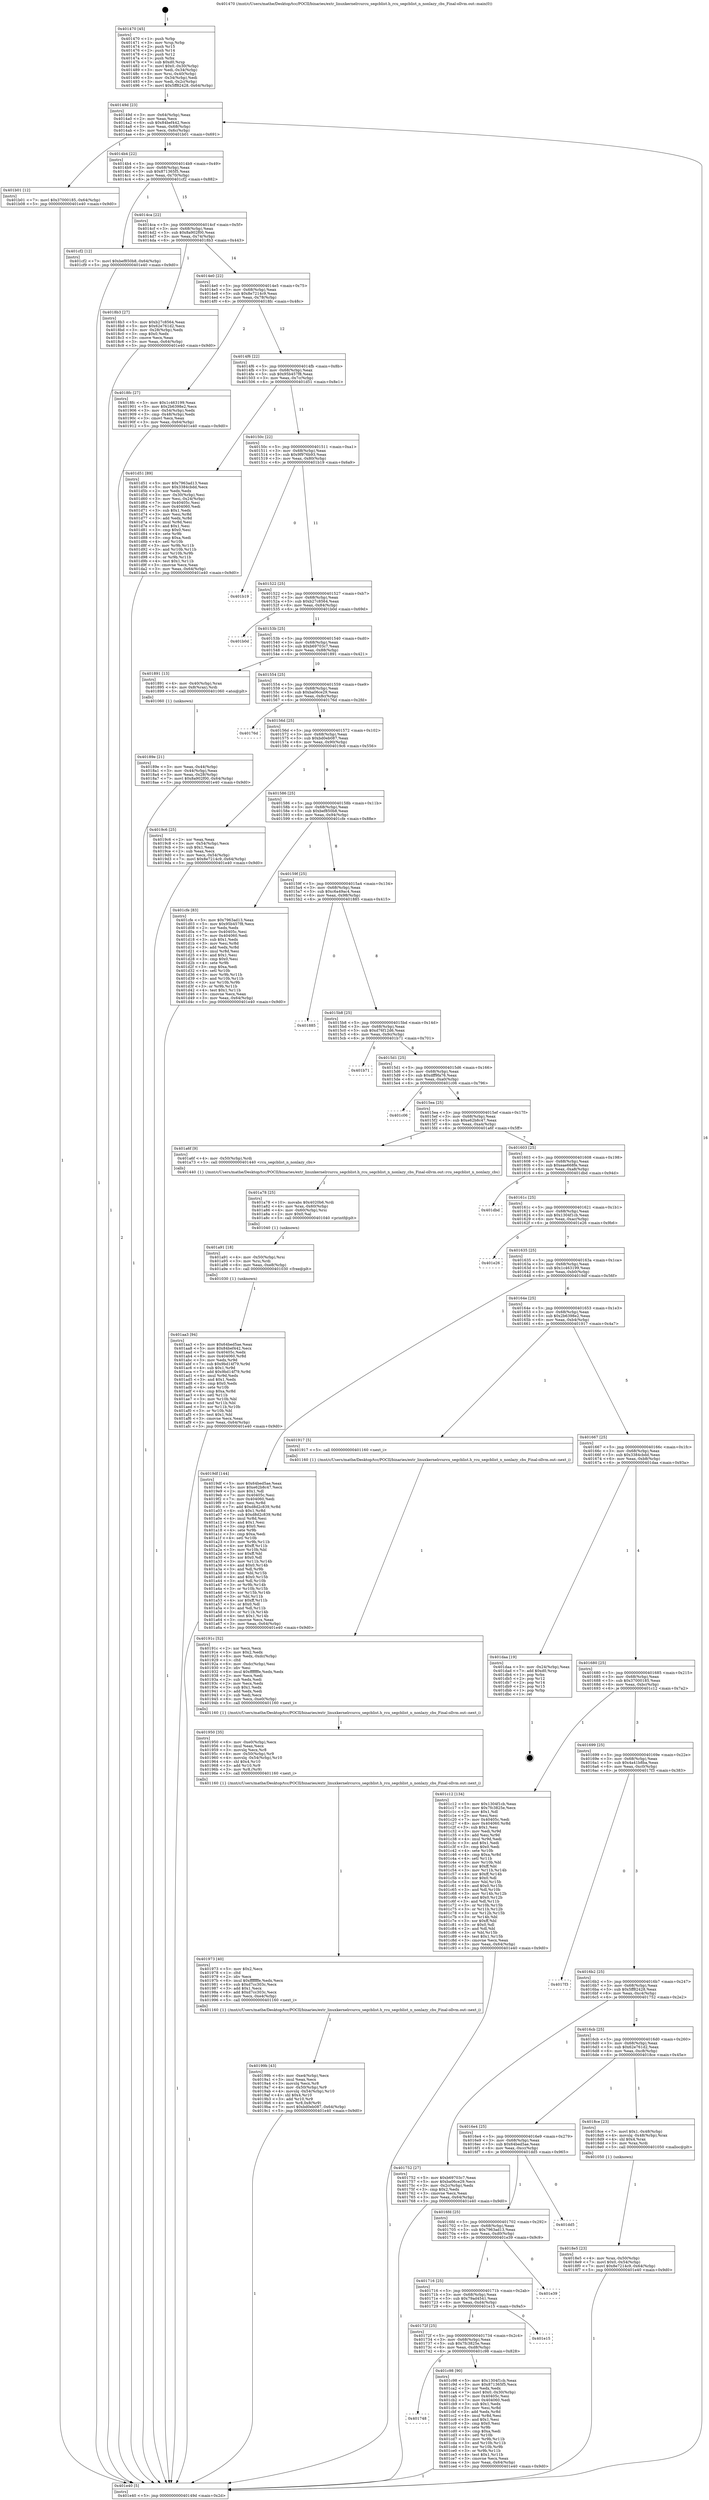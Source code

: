 digraph "0x401470" {
  label = "0x401470 (/mnt/c/Users/mathe/Desktop/tcc/POCII/binaries/extr_linuxkernelrcurcu_segcblist.h_rcu_segcblist_n_nonlazy_cbs_Final-ollvm.out::main(0))"
  labelloc = "t"
  node[shape=record]

  Entry [label="",width=0.3,height=0.3,shape=circle,fillcolor=black,style=filled]
  "0x40149d" [label="{
     0x40149d [23]\l
     | [instrs]\l
     &nbsp;&nbsp;0x40149d \<+3\>: mov -0x64(%rbp),%eax\l
     &nbsp;&nbsp;0x4014a0 \<+2\>: mov %eax,%ecx\l
     &nbsp;&nbsp;0x4014a2 \<+6\>: sub $0x84bef442,%ecx\l
     &nbsp;&nbsp;0x4014a8 \<+3\>: mov %eax,-0x68(%rbp)\l
     &nbsp;&nbsp;0x4014ab \<+3\>: mov %ecx,-0x6c(%rbp)\l
     &nbsp;&nbsp;0x4014ae \<+6\>: je 0000000000401b01 \<main+0x691\>\l
  }"]
  "0x401b01" [label="{
     0x401b01 [12]\l
     | [instrs]\l
     &nbsp;&nbsp;0x401b01 \<+7\>: movl $0x37000185,-0x64(%rbp)\l
     &nbsp;&nbsp;0x401b08 \<+5\>: jmp 0000000000401e40 \<main+0x9d0\>\l
  }"]
  "0x4014b4" [label="{
     0x4014b4 [22]\l
     | [instrs]\l
     &nbsp;&nbsp;0x4014b4 \<+5\>: jmp 00000000004014b9 \<main+0x49\>\l
     &nbsp;&nbsp;0x4014b9 \<+3\>: mov -0x68(%rbp),%eax\l
     &nbsp;&nbsp;0x4014bc \<+5\>: sub $0x871365f5,%eax\l
     &nbsp;&nbsp;0x4014c1 \<+3\>: mov %eax,-0x70(%rbp)\l
     &nbsp;&nbsp;0x4014c4 \<+6\>: je 0000000000401cf2 \<main+0x882\>\l
  }"]
  Exit [label="",width=0.3,height=0.3,shape=circle,fillcolor=black,style=filled,peripheries=2]
  "0x401cf2" [label="{
     0x401cf2 [12]\l
     | [instrs]\l
     &nbsp;&nbsp;0x401cf2 \<+7\>: movl $0xbef850b8,-0x64(%rbp)\l
     &nbsp;&nbsp;0x401cf9 \<+5\>: jmp 0000000000401e40 \<main+0x9d0\>\l
  }"]
  "0x4014ca" [label="{
     0x4014ca [22]\l
     | [instrs]\l
     &nbsp;&nbsp;0x4014ca \<+5\>: jmp 00000000004014cf \<main+0x5f\>\l
     &nbsp;&nbsp;0x4014cf \<+3\>: mov -0x68(%rbp),%eax\l
     &nbsp;&nbsp;0x4014d2 \<+5\>: sub $0x8a902f00,%eax\l
     &nbsp;&nbsp;0x4014d7 \<+3\>: mov %eax,-0x74(%rbp)\l
     &nbsp;&nbsp;0x4014da \<+6\>: je 00000000004018b3 \<main+0x443\>\l
  }"]
  "0x401748" [label="{
     0x401748\l
  }", style=dashed]
  "0x4018b3" [label="{
     0x4018b3 [27]\l
     | [instrs]\l
     &nbsp;&nbsp;0x4018b3 \<+5\>: mov $0xb27c8564,%eax\l
     &nbsp;&nbsp;0x4018b8 \<+5\>: mov $0x62e761d2,%ecx\l
     &nbsp;&nbsp;0x4018bd \<+3\>: mov -0x28(%rbp),%edx\l
     &nbsp;&nbsp;0x4018c0 \<+3\>: cmp $0x0,%edx\l
     &nbsp;&nbsp;0x4018c3 \<+3\>: cmove %ecx,%eax\l
     &nbsp;&nbsp;0x4018c6 \<+3\>: mov %eax,-0x64(%rbp)\l
     &nbsp;&nbsp;0x4018c9 \<+5\>: jmp 0000000000401e40 \<main+0x9d0\>\l
  }"]
  "0x4014e0" [label="{
     0x4014e0 [22]\l
     | [instrs]\l
     &nbsp;&nbsp;0x4014e0 \<+5\>: jmp 00000000004014e5 \<main+0x75\>\l
     &nbsp;&nbsp;0x4014e5 \<+3\>: mov -0x68(%rbp),%eax\l
     &nbsp;&nbsp;0x4014e8 \<+5\>: sub $0x8e7214c9,%eax\l
     &nbsp;&nbsp;0x4014ed \<+3\>: mov %eax,-0x78(%rbp)\l
     &nbsp;&nbsp;0x4014f0 \<+6\>: je 00000000004018fc \<main+0x48c\>\l
  }"]
  "0x401c98" [label="{
     0x401c98 [90]\l
     | [instrs]\l
     &nbsp;&nbsp;0x401c98 \<+5\>: mov $0x1304f1cb,%eax\l
     &nbsp;&nbsp;0x401c9d \<+5\>: mov $0x871365f5,%ecx\l
     &nbsp;&nbsp;0x401ca2 \<+2\>: xor %edx,%edx\l
     &nbsp;&nbsp;0x401ca4 \<+7\>: movl $0x0,-0x30(%rbp)\l
     &nbsp;&nbsp;0x401cab \<+7\>: mov 0x40405c,%esi\l
     &nbsp;&nbsp;0x401cb2 \<+7\>: mov 0x404060,%edi\l
     &nbsp;&nbsp;0x401cb9 \<+3\>: sub $0x1,%edx\l
     &nbsp;&nbsp;0x401cbc \<+3\>: mov %esi,%r8d\l
     &nbsp;&nbsp;0x401cbf \<+3\>: add %edx,%r8d\l
     &nbsp;&nbsp;0x401cc2 \<+4\>: imul %r8d,%esi\l
     &nbsp;&nbsp;0x401cc6 \<+3\>: and $0x1,%esi\l
     &nbsp;&nbsp;0x401cc9 \<+3\>: cmp $0x0,%esi\l
     &nbsp;&nbsp;0x401ccc \<+4\>: sete %r9b\l
     &nbsp;&nbsp;0x401cd0 \<+3\>: cmp $0xa,%edi\l
     &nbsp;&nbsp;0x401cd3 \<+4\>: setl %r10b\l
     &nbsp;&nbsp;0x401cd7 \<+3\>: mov %r9b,%r11b\l
     &nbsp;&nbsp;0x401cda \<+3\>: and %r10b,%r11b\l
     &nbsp;&nbsp;0x401cdd \<+3\>: xor %r10b,%r9b\l
     &nbsp;&nbsp;0x401ce0 \<+3\>: or %r9b,%r11b\l
     &nbsp;&nbsp;0x401ce3 \<+4\>: test $0x1,%r11b\l
     &nbsp;&nbsp;0x401ce7 \<+3\>: cmovne %ecx,%eax\l
     &nbsp;&nbsp;0x401cea \<+3\>: mov %eax,-0x64(%rbp)\l
     &nbsp;&nbsp;0x401ced \<+5\>: jmp 0000000000401e40 \<main+0x9d0\>\l
  }"]
  "0x4018fc" [label="{
     0x4018fc [27]\l
     | [instrs]\l
     &nbsp;&nbsp;0x4018fc \<+5\>: mov $0x1c463199,%eax\l
     &nbsp;&nbsp;0x401901 \<+5\>: mov $0x2b6398e2,%ecx\l
     &nbsp;&nbsp;0x401906 \<+3\>: mov -0x54(%rbp),%edx\l
     &nbsp;&nbsp;0x401909 \<+3\>: cmp -0x48(%rbp),%edx\l
     &nbsp;&nbsp;0x40190c \<+3\>: cmovl %ecx,%eax\l
     &nbsp;&nbsp;0x40190f \<+3\>: mov %eax,-0x64(%rbp)\l
     &nbsp;&nbsp;0x401912 \<+5\>: jmp 0000000000401e40 \<main+0x9d0\>\l
  }"]
  "0x4014f6" [label="{
     0x4014f6 [22]\l
     | [instrs]\l
     &nbsp;&nbsp;0x4014f6 \<+5\>: jmp 00000000004014fb \<main+0x8b\>\l
     &nbsp;&nbsp;0x4014fb \<+3\>: mov -0x68(%rbp),%eax\l
     &nbsp;&nbsp;0x4014fe \<+5\>: sub $0x95b457f8,%eax\l
     &nbsp;&nbsp;0x401503 \<+3\>: mov %eax,-0x7c(%rbp)\l
     &nbsp;&nbsp;0x401506 \<+6\>: je 0000000000401d51 \<main+0x8e1\>\l
  }"]
  "0x40172f" [label="{
     0x40172f [25]\l
     | [instrs]\l
     &nbsp;&nbsp;0x40172f \<+5\>: jmp 0000000000401734 \<main+0x2c4\>\l
     &nbsp;&nbsp;0x401734 \<+3\>: mov -0x68(%rbp),%eax\l
     &nbsp;&nbsp;0x401737 \<+5\>: sub $0x7fc3825e,%eax\l
     &nbsp;&nbsp;0x40173c \<+6\>: mov %eax,-0xd8(%rbp)\l
     &nbsp;&nbsp;0x401742 \<+6\>: je 0000000000401c98 \<main+0x828\>\l
  }"]
  "0x401d51" [label="{
     0x401d51 [89]\l
     | [instrs]\l
     &nbsp;&nbsp;0x401d51 \<+5\>: mov $0x7963ad13,%eax\l
     &nbsp;&nbsp;0x401d56 \<+5\>: mov $0x3384cbdd,%ecx\l
     &nbsp;&nbsp;0x401d5b \<+2\>: xor %edx,%edx\l
     &nbsp;&nbsp;0x401d5d \<+3\>: mov -0x30(%rbp),%esi\l
     &nbsp;&nbsp;0x401d60 \<+3\>: mov %esi,-0x24(%rbp)\l
     &nbsp;&nbsp;0x401d63 \<+7\>: mov 0x40405c,%esi\l
     &nbsp;&nbsp;0x401d6a \<+7\>: mov 0x404060,%edi\l
     &nbsp;&nbsp;0x401d71 \<+3\>: sub $0x1,%edx\l
     &nbsp;&nbsp;0x401d74 \<+3\>: mov %esi,%r8d\l
     &nbsp;&nbsp;0x401d77 \<+3\>: add %edx,%r8d\l
     &nbsp;&nbsp;0x401d7a \<+4\>: imul %r8d,%esi\l
     &nbsp;&nbsp;0x401d7e \<+3\>: and $0x1,%esi\l
     &nbsp;&nbsp;0x401d81 \<+3\>: cmp $0x0,%esi\l
     &nbsp;&nbsp;0x401d84 \<+4\>: sete %r9b\l
     &nbsp;&nbsp;0x401d88 \<+3\>: cmp $0xa,%edi\l
     &nbsp;&nbsp;0x401d8b \<+4\>: setl %r10b\l
     &nbsp;&nbsp;0x401d8f \<+3\>: mov %r9b,%r11b\l
     &nbsp;&nbsp;0x401d92 \<+3\>: and %r10b,%r11b\l
     &nbsp;&nbsp;0x401d95 \<+3\>: xor %r10b,%r9b\l
     &nbsp;&nbsp;0x401d98 \<+3\>: or %r9b,%r11b\l
     &nbsp;&nbsp;0x401d9b \<+4\>: test $0x1,%r11b\l
     &nbsp;&nbsp;0x401d9f \<+3\>: cmovne %ecx,%eax\l
     &nbsp;&nbsp;0x401da2 \<+3\>: mov %eax,-0x64(%rbp)\l
     &nbsp;&nbsp;0x401da5 \<+5\>: jmp 0000000000401e40 \<main+0x9d0\>\l
  }"]
  "0x40150c" [label="{
     0x40150c [22]\l
     | [instrs]\l
     &nbsp;&nbsp;0x40150c \<+5\>: jmp 0000000000401511 \<main+0xa1\>\l
     &nbsp;&nbsp;0x401511 \<+3\>: mov -0x68(%rbp),%eax\l
     &nbsp;&nbsp;0x401514 \<+5\>: sub $0x9f976b93,%eax\l
     &nbsp;&nbsp;0x401519 \<+3\>: mov %eax,-0x80(%rbp)\l
     &nbsp;&nbsp;0x40151c \<+6\>: je 0000000000401b19 \<main+0x6a9\>\l
  }"]
  "0x401e15" [label="{
     0x401e15\l
  }", style=dashed]
  "0x401b19" [label="{
     0x401b19\l
  }", style=dashed]
  "0x401522" [label="{
     0x401522 [25]\l
     | [instrs]\l
     &nbsp;&nbsp;0x401522 \<+5\>: jmp 0000000000401527 \<main+0xb7\>\l
     &nbsp;&nbsp;0x401527 \<+3\>: mov -0x68(%rbp),%eax\l
     &nbsp;&nbsp;0x40152a \<+5\>: sub $0xb27c8564,%eax\l
     &nbsp;&nbsp;0x40152f \<+6\>: mov %eax,-0x84(%rbp)\l
     &nbsp;&nbsp;0x401535 \<+6\>: je 0000000000401b0d \<main+0x69d\>\l
  }"]
  "0x401716" [label="{
     0x401716 [25]\l
     | [instrs]\l
     &nbsp;&nbsp;0x401716 \<+5\>: jmp 000000000040171b \<main+0x2ab\>\l
     &nbsp;&nbsp;0x40171b \<+3\>: mov -0x68(%rbp),%eax\l
     &nbsp;&nbsp;0x40171e \<+5\>: sub $0x79ad4541,%eax\l
     &nbsp;&nbsp;0x401723 \<+6\>: mov %eax,-0xd4(%rbp)\l
     &nbsp;&nbsp;0x401729 \<+6\>: je 0000000000401e15 \<main+0x9a5\>\l
  }"]
  "0x401b0d" [label="{
     0x401b0d\l
  }", style=dashed]
  "0x40153b" [label="{
     0x40153b [25]\l
     | [instrs]\l
     &nbsp;&nbsp;0x40153b \<+5\>: jmp 0000000000401540 \<main+0xd0\>\l
     &nbsp;&nbsp;0x401540 \<+3\>: mov -0x68(%rbp),%eax\l
     &nbsp;&nbsp;0x401543 \<+5\>: sub $0xb69703c7,%eax\l
     &nbsp;&nbsp;0x401548 \<+6\>: mov %eax,-0x88(%rbp)\l
     &nbsp;&nbsp;0x40154e \<+6\>: je 0000000000401891 \<main+0x421\>\l
  }"]
  "0x401e39" [label="{
     0x401e39\l
  }", style=dashed]
  "0x401891" [label="{
     0x401891 [13]\l
     | [instrs]\l
     &nbsp;&nbsp;0x401891 \<+4\>: mov -0x40(%rbp),%rax\l
     &nbsp;&nbsp;0x401895 \<+4\>: mov 0x8(%rax),%rdi\l
     &nbsp;&nbsp;0x401899 \<+5\>: call 0000000000401060 \<atoi@plt\>\l
     | [calls]\l
     &nbsp;&nbsp;0x401060 \{1\} (unknown)\l
  }"]
  "0x401554" [label="{
     0x401554 [25]\l
     | [instrs]\l
     &nbsp;&nbsp;0x401554 \<+5\>: jmp 0000000000401559 \<main+0xe9\>\l
     &nbsp;&nbsp;0x401559 \<+3\>: mov -0x68(%rbp),%eax\l
     &nbsp;&nbsp;0x40155c \<+5\>: sub $0xba06ce29,%eax\l
     &nbsp;&nbsp;0x401561 \<+6\>: mov %eax,-0x8c(%rbp)\l
     &nbsp;&nbsp;0x401567 \<+6\>: je 000000000040176d \<main+0x2fd\>\l
  }"]
  "0x4016fd" [label="{
     0x4016fd [25]\l
     | [instrs]\l
     &nbsp;&nbsp;0x4016fd \<+5\>: jmp 0000000000401702 \<main+0x292\>\l
     &nbsp;&nbsp;0x401702 \<+3\>: mov -0x68(%rbp),%eax\l
     &nbsp;&nbsp;0x401705 \<+5\>: sub $0x7963ad13,%eax\l
     &nbsp;&nbsp;0x40170a \<+6\>: mov %eax,-0xd0(%rbp)\l
     &nbsp;&nbsp;0x401710 \<+6\>: je 0000000000401e39 \<main+0x9c9\>\l
  }"]
  "0x40176d" [label="{
     0x40176d\l
  }", style=dashed]
  "0x40156d" [label="{
     0x40156d [25]\l
     | [instrs]\l
     &nbsp;&nbsp;0x40156d \<+5\>: jmp 0000000000401572 \<main+0x102\>\l
     &nbsp;&nbsp;0x401572 \<+3\>: mov -0x68(%rbp),%eax\l
     &nbsp;&nbsp;0x401575 \<+5\>: sub $0xbd0eb087,%eax\l
     &nbsp;&nbsp;0x40157a \<+6\>: mov %eax,-0x90(%rbp)\l
     &nbsp;&nbsp;0x401580 \<+6\>: je 00000000004019c6 \<main+0x556\>\l
  }"]
  "0x401dd5" [label="{
     0x401dd5\l
  }", style=dashed]
  "0x4019c6" [label="{
     0x4019c6 [25]\l
     | [instrs]\l
     &nbsp;&nbsp;0x4019c6 \<+2\>: xor %eax,%eax\l
     &nbsp;&nbsp;0x4019c8 \<+3\>: mov -0x54(%rbp),%ecx\l
     &nbsp;&nbsp;0x4019cb \<+3\>: sub $0x1,%eax\l
     &nbsp;&nbsp;0x4019ce \<+2\>: sub %eax,%ecx\l
     &nbsp;&nbsp;0x4019d0 \<+3\>: mov %ecx,-0x54(%rbp)\l
     &nbsp;&nbsp;0x4019d3 \<+7\>: movl $0x8e7214c9,-0x64(%rbp)\l
     &nbsp;&nbsp;0x4019da \<+5\>: jmp 0000000000401e40 \<main+0x9d0\>\l
  }"]
  "0x401586" [label="{
     0x401586 [25]\l
     | [instrs]\l
     &nbsp;&nbsp;0x401586 \<+5\>: jmp 000000000040158b \<main+0x11b\>\l
     &nbsp;&nbsp;0x40158b \<+3\>: mov -0x68(%rbp),%eax\l
     &nbsp;&nbsp;0x40158e \<+5\>: sub $0xbef850b8,%eax\l
     &nbsp;&nbsp;0x401593 \<+6\>: mov %eax,-0x94(%rbp)\l
     &nbsp;&nbsp;0x401599 \<+6\>: je 0000000000401cfe \<main+0x88e\>\l
  }"]
  "0x401aa3" [label="{
     0x401aa3 [94]\l
     | [instrs]\l
     &nbsp;&nbsp;0x401aa3 \<+5\>: mov $0x64bed5ae,%eax\l
     &nbsp;&nbsp;0x401aa8 \<+5\>: mov $0x84bef442,%ecx\l
     &nbsp;&nbsp;0x401aad \<+7\>: mov 0x40405c,%edx\l
     &nbsp;&nbsp;0x401ab4 \<+8\>: mov 0x404060,%r8d\l
     &nbsp;&nbsp;0x401abc \<+3\>: mov %edx,%r9d\l
     &nbsp;&nbsp;0x401abf \<+7\>: sub $0x9bd14f79,%r9d\l
     &nbsp;&nbsp;0x401ac6 \<+4\>: sub $0x1,%r9d\l
     &nbsp;&nbsp;0x401aca \<+7\>: add $0x9bd14f79,%r9d\l
     &nbsp;&nbsp;0x401ad1 \<+4\>: imul %r9d,%edx\l
     &nbsp;&nbsp;0x401ad5 \<+3\>: and $0x1,%edx\l
     &nbsp;&nbsp;0x401ad8 \<+3\>: cmp $0x0,%edx\l
     &nbsp;&nbsp;0x401adb \<+4\>: sete %r10b\l
     &nbsp;&nbsp;0x401adf \<+4\>: cmp $0xa,%r8d\l
     &nbsp;&nbsp;0x401ae3 \<+4\>: setl %r11b\l
     &nbsp;&nbsp;0x401ae7 \<+3\>: mov %r10b,%bl\l
     &nbsp;&nbsp;0x401aea \<+3\>: and %r11b,%bl\l
     &nbsp;&nbsp;0x401aed \<+3\>: xor %r11b,%r10b\l
     &nbsp;&nbsp;0x401af0 \<+3\>: or %r10b,%bl\l
     &nbsp;&nbsp;0x401af3 \<+3\>: test $0x1,%bl\l
     &nbsp;&nbsp;0x401af6 \<+3\>: cmovne %ecx,%eax\l
     &nbsp;&nbsp;0x401af9 \<+3\>: mov %eax,-0x64(%rbp)\l
     &nbsp;&nbsp;0x401afc \<+5\>: jmp 0000000000401e40 \<main+0x9d0\>\l
  }"]
  "0x401cfe" [label="{
     0x401cfe [83]\l
     | [instrs]\l
     &nbsp;&nbsp;0x401cfe \<+5\>: mov $0x7963ad13,%eax\l
     &nbsp;&nbsp;0x401d03 \<+5\>: mov $0x95b457f8,%ecx\l
     &nbsp;&nbsp;0x401d08 \<+2\>: xor %edx,%edx\l
     &nbsp;&nbsp;0x401d0a \<+7\>: mov 0x40405c,%esi\l
     &nbsp;&nbsp;0x401d11 \<+7\>: mov 0x404060,%edi\l
     &nbsp;&nbsp;0x401d18 \<+3\>: sub $0x1,%edx\l
     &nbsp;&nbsp;0x401d1b \<+3\>: mov %esi,%r8d\l
     &nbsp;&nbsp;0x401d1e \<+3\>: add %edx,%r8d\l
     &nbsp;&nbsp;0x401d21 \<+4\>: imul %r8d,%esi\l
     &nbsp;&nbsp;0x401d25 \<+3\>: and $0x1,%esi\l
     &nbsp;&nbsp;0x401d28 \<+3\>: cmp $0x0,%esi\l
     &nbsp;&nbsp;0x401d2b \<+4\>: sete %r9b\l
     &nbsp;&nbsp;0x401d2f \<+3\>: cmp $0xa,%edi\l
     &nbsp;&nbsp;0x401d32 \<+4\>: setl %r10b\l
     &nbsp;&nbsp;0x401d36 \<+3\>: mov %r9b,%r11b\l
     &nbsp;&nbsp;0x401d39 \<+3\>: and %r10b,%r11b\l
     &nbsp;&nbsp;0x401d3c \<+3\>: xor %r10b,%r9b\l
     &nbsp;&nbsp;0x401d3f \<+3\>: or %r9b,%r11b\l
     &nbsp;&nbsp;0x401d42 \<+4\>: test $0x1,%r11b\l
     &nbsp;&nbsp;0x401d46 \<+3\>: cmovne %ecx,%eax\l
     &nbsp;&nbsp;0x401d49 \<+3\>: mov %eax,-0x64(%rbp)\l
     &nbsp;&nbsp;0x401d4c \<+5\>: jmp 0000000000401e40 \<main+0x9d0\>\l
  }"]
  "0x40159f" [label="{
     0x40159f [25]\l
     | [instrs]\l
     &nbsp;&nbsp;0x40159f \<+5\>: jmp 00000000004015a4 \<main+0x134\>\l
     &nbsp;&nbsp;0x4015a4 \<+3\>: mov -0x68(%rbp),%eax\l
     &nbsp;&nbsp;0x4015a7 \<+5\>: sub $0xc6a49ac4,%eax\l
     &nbsp;&nbsp;0x4015ac \<+6\>: mov %eax,-0x98(%rbp)\l
     &nbsp;&nbsp;0x4015b2 \<+6\>: je 0000000000401885 \<main+0x415\>\l
  }"]
  "0x401a91" [label="{
     0x401a91 [18]\l
     | [instrs]\l
     &nbsp;&nbsp;0x401a91 \<+4\>: mov -0x50(%rbp),%rsi\l
     &nbsp;&nbsp;0x401a95 \<+3\>: mov %rsi,%rdi\l
     &nbsp;&nbsp;0x401a98 \<+6\>: mov %eax,-0xe8(%rbp)\l
     &nbsp;&nbsp;0x401a9e \<+5\>: call 0000000000401030 \<free@plt\>\l
     | [calls]\l
     &nbsp;&nbsp;0x401030 \{1\} (unknown)\l
  }"]
  "0x401885" [label="{
     0x401885\l
  }", style=dashed]
  "0x4015b8" [label="{
     0x4015b8 [25]\l
     | [instrs]\l
     &nbsp;&nbsp;0x4015b8 \<+5\>: jmp 00000000004015bd \<main+0x14d\>\l
     &nbsp;&nbsp;0x4015bd \<+3\>: mov -0x68(%rbp),%eax\l
     &nbsp;&nbsp;0x4015c0 \<+5\>: sub $0xd76f12d6,%eax\l
     &nbsp;&nbsp;0x4015c5 \<+6\>: mov %eax,-0x9c(%rbp)\l
     &nbsp;&nbsp;0x4015cb \<+6\>: je 0000000000401b71 \<main+0x701\>\l
  }"]
  "0x401a78" [label="{
     0x401a78 [25]\l
     | [instrs]\l
     &nbsp;&nbsp;0x401a78 \<+10\>: movabs $0x4020b6,%rdi\l
     &nbsp;&nbsp;0x401a82 \<+4\>: mov %rax,-0x60(%rbp)\l
     &nbsp;&nbsp;0x401a86 \<+4\>: mov -0x60(%rbp),%rsi\l
     &nbsp;&nbsp;0x401a8a \<+2\>: mov $0x0,%al\l
     &nbsp;&nbsp;0x401a8c \<+5\>: call 0000000000401040 \<printf@plt\>\l
     | [calls]\l
     &nbsp;&nbsp;0x401040 \{1\} (unknown)\l
  }"]
  "0x401b71" [label="{
     0x401b71\l
  }", style=dashed]
  "0x4015d1" [label="{
     0x4015d1 [25]\l
     | [instrs]\l
     &nbsp;&nbsp;0x4015d1 \<+5\>: jmp 00000000004015d6 \<main+0x166\>\l
     &nbsp;&nbsp;0x4015d6 \<+3\>: mov -0x68(%rbp),%eax\l
     &nbsp;&nbsp;0x4015d9 \<+5\>: sub $0xdff9fa76,%eax\l
     &nbsp;&nbsp;0x4015de \<+6\>: mov %eax,-0xa0(%rbp)\l
     &nbsp;&nbsp;0x4015e4 \<+6\>: je 0000000000401c06 \<main+0x796\>\l
  }"]
  "0x40199b" [label="{
     0x40199b [43]\l
     | [instrs]\l
     &nbsp;&nbsp;0x40199b \<+6\>: mov -0xe4(%rbp),%ecx\l
     &nbsp;&nbsp;0x4019a1 \<+3\>: imul %eax,%ecx\l
     &nbsp;&nbsp;0x4019a4 \<+3\>: movslq %ecx,%r8\l
     &nbsp;&nbsp;0x4019a7 \<+4\>: mov -0x50(%rbp),%r9\l
     &nbsp;&nbsp;0x4019ab \<+4\>: movslq -0x54(%rbp),%r10\l
     &nbsp;&nbsp;0x4019af \<+4\>: shl $0x4,%r10\l
     &nbsp;&nbsp;0x4019b3 \<+3\>: add %r10,%r9\l
     &nbsp;&nbsp;0x4019b6 \<+4\>: mov %r8,0x8(%r9)\l
     &nbsp;&nbsp;0x4019ba \<+7\>: movl $0xbd0eb087,-0x64(%rbp)\l
     &nbsp;&nbsp;0x4019c1 \<+5\>: jmp 0000000000401e40 \<main+0x9d0\>\l
  }"]
  "0x401c06" [label="{
     0x401c06\l
  }", style=dashed]
  "0x4015ea" [label="{
     0x4015ea [25]\l
     | [instrs]\l
     &nbsp;&nbsp;0x4015ea \<+5\>: jmp 00000000004015ef \<main+0x17f\>\l
     &nbsp;&nbsp;0x4015ef \<+3\>: mov -0x68(%rbp),%eax\l
     &nbsp;&nbsp;0x4015f2 \<+5\>: sub $0xe62b8c47,%eax\l
     &nbsp;&nbsp;0x4015f7 \<+6\>: mov %eax,-0xa4(%rbp)\l
     &nbsp;&nbsp;0x4015fd \<+6\>: je 0000000000401a6f \<main+0x5ff\>\l
  }"]
  "0x401973" [label="{
     0x401973 [40]\l
     | [instrs]\l
     &nbsp;&nbsp;0x401973 \<+5\>: mov $0x2,%ecx\l
     &nbsp;&nbsp;0x401978 \<+1\>: cltd\l
     &nbsp;&nbsp;0x401979 \<+2\>: idiv %ecx\l
     &nbsp;&nbsp;0x40197b \<+6\>: imul $0xfffffffe,%edx,%ecx\l
     &nbsp;&nbsp;0x401981 \<+6\>: sub $0xd7cc303c,%ecx\l
     &nbsp;&nbsp;0x401987 \<+3\>: add $0x1,%ecx\l
     &nbsp;&nbsp;0x40198a \<+6\>: add $0xd7cc303c,%ecx\l
     &nbsp;&nbsp;0x401990 \<+6\>: mov %ecx,-0xe4(%rbp)\l
     &nbsp;&nbsp;0x401996 \<+5\>: call 0000000000401160 \<next_i\>\l
     | [calls]\l
     &nbsp;&nbsp;0x401160 \{1\} (/mnt/c/Users/mathe/Desktop/tcc/POCII/binaries/extr_linuxkernelrcurcu_segcblist.h_rcu_segcblist_n_nonlazy_cbs_Final-ollvm.out::next_i)\l
  }"]
  "0x401a6f" [label="{
     0x401a6f [9]\l
     | [instrs]\l
     &nbsp;&nbsp;0x401a6f \<+4\>: mov -0x50(%rbp),%rdi\l
     &nbsp;&nbsp;0x401a73 \<+5\>: call 0000000000401440 \<rcu_segcblist_n_nonlazy_cbs\>\l
     | [calls]\l
     &nbsp;&nbsp;0x401440 \{1\} (/mnt/c/Users/mathe/Desktop/tcc/POCII/binaries/extr_linuxkernelrcurcu_segcblist.h_rcu_segcblist_n_nonlazy_cbs_Final-ollvm.out::rcu_segcblist_n_nonlazy_cbs)\l
  }"]
  "0x401603" [label="{
     0x401603 [25]\l
     | [instrs]\l
     &nbsp;&nbsp;0x401603 \<+5\>: jmp 0000000000401608 \<main+0x198\>\l
     &nbsp;&nbsp;0x401608 \<+3\>: mov -0x68(%rbp),%eax\l
     &nbsp;&nbsp;0x40160b \<+5\>: sub $0xeae668fe,%eax\l
     &nbsp;&nbsp;0x401610 \<+6\>: mov %eax,-0xa8(%rbp)\l
     &nbsp;&nbsp;0x401616 \<+6\>: je 0000000000401dbd \<main+0x94d\>\l
  }"]
  "0x401950" [label="{
     0x401950 [35]\l
     | [instrs]\l
     &nbsp;&nbsp;0x401950 \<+6\>: mov -0xe0(%rbp),%ecx\l
     &nbsp;&nbsp;0x401956 \<+3\>: imul %eax,%ecx\l
     &nbsp;&nbsp;0x401959 \<+3\>: movslq %ecx,%r8\l
     &nbsp;&nbsp;0x40195c \<+4\>: mov -0x50(%rbp),%r9\l
     &nbsp;&nbsp;0x401960 \<+4\>: movslq -0x54(%rbp),%r10\l
     &nbsp;&nbsp;0x401964 \<+4\>: shl $0x4,%r10\l
     &nbsp;&nbsp;0x401968 \<+3\>: add %r10,%r9\l
     &nbsp;&nbsp;0x40196b \<+3\>: mov %r8,(%r9)\l
     &nbsp;&nbsp;0x40196e \<+5\>: call 0000000000401160 \<next_i\>\l
     | [calls]\l
     &nbsp;&nbsp;0x401160 \{1\} (/mnt/c/Users/mathe/Desktop/tcc/POCII/binaries/extr_linuxkernelrcurcu_segcblist.h_rcu_segcblist_n_nonlazy_cbs_Final-ollvm.out::next_i)\l
  }"]
  "0x401dbd" [label="{
     0x401dbd\l
  }", style=dashed]
  "0x40161c" [label="{
     0x40161c [25]\l
     | [instrs]\l
     &nbsp;&nbsp;0x40161c \<+5\>: jmp 0000000000401621 \<main+0x1b1\>\l
     &nbsp;&nbsp;0x401621 \<+3\>: mov -0x68(%rbp),%eax\l
     &nbsp;&nbsp;0x401624 \<+5\>: sub $0x1304f1cb,%eax\l
     &nbsp;&nbsp;0x401629 \<+6\>: mov %eax,-0xac(%rbp)\l
     &nbsp;&nbsp;0x40162f \<+6\>: je 0000000000401e26 \<main+0x9b6\>\l
  }"]
  "0x40191c" [label="{
     0x40191c [52]\l
     | [instrs]\l
     &nbsp;&nbsp;0x40191c \<+2\>: xor %ecx,%ecx\l
     &nbsp;&nbsp;0x40191e \<+5\>: mov $0x2,%edx\l
     &nbsp;&nbsp;0x401923 \<+6\>: mov %edx,-0xdc(%rbp)\l
     &nbsp;&nbsp;0x401929 \<+1\>: cltd\l
     &nbsp;&nbsp;0x40192a \<+6\>: mov -0xdc(%rbp),%esi\l
     &nbsp;&nbsp;0x401930 \<+2\>: idiv %esi\l
     &nbsp;&nbsp;0x401932 \<+6\>: imul $0xfffffffe,%edx,%edx\l
     &nbsp;&nbsp;0x401938 \<+2\>: mov %ecx,%edi\l
     &nbsp;&nbsp;0x40193a \<+2\>: sub %edx,%edi\l
     &nbsp;&nbsp;0x40193c \<+2\>: mov %ecx,%edx\l
     &nbsp;&nbsp;0x40193e \<+3\>: sub $0x1,%edx\l
     &nbsp;&nbsp;0x401941 \<+2\>: add %edx,%edi\l
     &nbsp;&nbsp;0x401943 \<+2\>: sub %edi,%ecx\l
     &nbsp;&nbsp;0x401945 \<+6\>: mov %ecx,-0xe0(%rbp)\l
     &nbsp;&nbsp;0x40194b \<+5\>: call 0000000000401160 \<next_i\>\l
     | [calls]\l
     &nbsp;&nbsp;0x401160 \{1\} (/mnt/c/Users/mathe/Desktop/tcc/POCII/binaries/extr_linuxkernelrcurcu_segcblist.h_rcu_segcblist_n_nonlazy_cbs_Final-ollvm.out::next_i)\l
  }"]
  "0x401e26" [label="{
     0x401e26\l
  }", style=dashed]
  "0x401635" [label="{
     0x401635 [25]\l
     | [instrs]\l
     &nbsp;&nbsp;0x401635 \<+5\>: jmp 000000000040163a \<main+0x1ca\>\l
     &nbsp;&nbsp;0x40163a \<+3\>: mov -0x68(%rbp),%eax\l
     &nbsp;&nbsp;0x40163d \<+5\>: sub $0x1c463199,%eax\l
     &nbsp;&nbsp;0x401642 \<+6\>: mov %eax,-0xb0(%rbp)\l
     &nbsp;&nbsp;0x401648 \<+6\>: je 00000000004019df \<main+0x56f\>\l
  }"]
  "0x4018e5" [label="{
     0x4018e5 [23]\l
     | [instrs]\l
     &nbsp;&nbsp;0x4018e5 \<+4\>: mov %rax,-0x50(%rbp)\l
     &nbsp;&nbsp;0x4018e9 \<+7\>: movl $0x0,-0x54(%rbp)\l
     &nbsp;&nbsp;0x4018f0 \<+7\>: movl $0x8e7214c9,-0x64(%rbp)\l
     &nbsp;&nbsp;0x4018f7 \<+5\>: jmp 0000000000401e40 \<main+0x9d0\>\l
  }"]
  "0x4019df" [label="{
     0x4019df [144]\l
     | [instrs]\l
     &nbsp;&nbsp;0x4019df \<+5\>: mov $0x64bed5ae,%eax\l
     &nbsp;&nbsp;0x4019e4 \<+5\>: mov $0xe62b8c47,%ecx\l
     &nbsp;&nbsp;0x4019e9 \<+2\>: mov $0x1,%dl\l
     &nbsp;&nbsp;0x4019eb \<+7\>: mov 0x40405c,%esi\l
     &nbsp;&nbsp;0x4019f2 \<+7\>: mov 0x404060,%edi\l
     &nbsp;&nbsp;0x4019f9 \<+3\>: mov %esi,%r8d\l
     &nbsp;&nbsp;0x4019fc \<+7\>: add $0xd8d2c839,%r8d\l
     &nbsp;&nbsp;0x401a03 \<+4\>: sub $0x1,%r8d\l
     &nbsp;&nbsp;0x401a07 \<+7\>: sub $0xd8d2c839,%r8d\l
     &nbsp;&nbsp;0x401a0e \<+4\>: imul %r8d,%esi\l
     &nbsp;&nbsp;0x401a12 \<+3\>: and $0x1,%esi\l
     &nbsp;&nbsp;0x401a15 \<+3\>: cmp $0x0,%esi\l
     &nbsp;&nbsp;0x401a18 \<+4\>: sete %r9b\l
     &nbsp;&nbsp;0x401a1c \<+3\>: cmp $0xa,%edi\l
     &nbsp;&nbsp;0x401a1f \<+4\>: setl %r10b\l
     &nbsp;&nbsp;0x401a23 \<+3\>: mov %r9b,%r11b\l
     &nbsp;&nbsp;0x401a26 \<+4\>: xor $0xff,%r11b\l
     &nbsp;&nbsp;0x401a2a \<+3\>: mov %r10b,%bl\l
     &nbsp;&nbsp;0x401a2d \<+3\>: xor $0xff,%bl\l
     &nbsp;&nbsp;0x401a30 \<+3\>: xor $0x0,%dl\l
     &nbsp;&nbsp;0x401a33 \<+3\>: mov %r11b,%r14b\l
     &nbsp;&nbsp;0x401a36 \<+4\>: and $0x0,%r14b\l
     &nbsp;&nbsp;0x401a3a \<+3\>: and %dl,%r9b\l
     &nbsp;&nbsp;0x401a3d \<+3\>: mov %bl,%r15b\l
     &nbsp;&nbsp;0x401a40 \<+4\>: and $0x0,%r15b\l
     &nbsp;&nbsp;0x401a44 \<+3\>: and %dl,%r10b\l
     &nbsp;&nbsp;0x401a47 \<+3\>: or %r9b,%r14b\l
     &nbsp;&nbsp;0x401a4a \<+3\>: or %r10b,%r15b\l
     &nbsp;&nbsp;0x401a4d \<+3\>: xor %r15b,%r14b\l
     &nbsp;&nbsp;0x401a50 \<+3\>: or %bl,%r11b\l
     &nbsp;&nbsp;0x401a53 \<+4\>: xor $0xff,%r11b\l
     &nbsp;&nbsp;0x401a57 \<+3\>: or $0x0,%dl\l
     &nbsp;&nbsp;0x401a5a \<+3\>: and %dl,%r11b\l
     &nbsp;&nbsp;0x401a5d \<+3\>: or %r11b,%r14b\l
     &nbsp;&nbsp;0x401a60 \<+4\>: test $0x1,%r14b\l
     &nbsp;&nbsp;0x401a64 \<+3\>: cmovne %ecx,%eax\l
     &nbsp;&nbsp;0x401a67 \<+3\>: mov %eax,-0x64(%rbp)\l
     &nbsp;&nbsp;0x401a6a \<+5\>: jmp 0000000000401e40 \<main+0x9d0\>\l
  }"]
  "0x40164e" [label="{
     0x40164e [25]\l
     | [instrs]\l
     &nbsp;&nbsp;0x40164e \<+5\>: jmp 0000000000401653 \<main+0x1e3\>\l
     &nbsp;&nbsp;0x401653 \<+3\>: mov -0x68(%rbp),%eax\l
     &nbsp;&nbsp;0x401656 \<+5\>: sub $0x2b6398e2,%eax\l
     &nbsp;&nbsp;0x40165b \<+6\>: mov %eax,-0xb4(%rbp)\l
     &nbsp;&nbsp;0x401661 \<+6\>: je 0000000000401917 \<main+0x4a7\>\l
  }"]
  "0x4016e4" [label="{
     0x4016e4 [25]\l
     | [instrs]\l
     &nbsp;&nbsp;0x4016e4 \<+5\>: jmp 00000000004016e9 \<main+0x279\>\l
     &nbsp;&nbsp;0x4016e9 \<+3\>: mov -0x68(%rbp),%eax\l
     &nbsp;&nbsp;0x4016ec \<+5\>: sub $0x64bed5ae,%eax\l
     &nbsp;&nbsp;0x4016f1 \<+6\>: mov %eax,-0xcc(%rbp)\l
     &nbsp;&nbsp;0x4016f7 \<+6\>: je 0000000000401dd5 \<main+0x965\>\l
  }"]
  "0x401917" [label="{
     0x401917 [5]\l
     | [instrs]\l
     &nbsp;&nbsp;0x401917 \<+5\>: call 0000000000401160 \<next_i\>\l
     | [calls]\l
     &nbsp;&nbsp;0x401160 \{1\} (/mnt/c/Users/mathe/Desktop/tcc/POCII/binaries/extr_linuxkernelrcurcu_segcblist.h_rcu_segcblist_n_nonlazy_cbs_Final-ollvm.out::next_i)\l
  }"]
  "0x401667" [label="{
     0x401667 [25]\l
     | [instrs]\l
     &nbsp;&nbsp;0x401667 \<+5\>: jmp 000000000040166c \<main+0x1fc\>\l
     &nbsp;&nbsp;0x40166c \<+3\>: mov -0x68(%rbp),%eax\l
     &nbsp;&nbsp;0x40166f \<+5\>: sub $0x3384cbdd,%eax\l
     &nbsp;&nbsp;0x401674 \<+6\>: mov %eax,-0xb8(%rbp)\l
     &nbsp;&nbsp;0x40167a \<+6\>: je 0000000000401daa \<main+0x93a\>\l
  }"]
  "0x4018ce" [label="{
     0x4018ce [23]\l
     | [instrs]\l
     &nbsp;&nbsp;0x4018ce \<+7\>: movl $0x1,-0x48(%rbp)\l
     &nbsp;&nbsp;0x4018d5 \<+4\>: movslq -0x48(%rbp),%rax\l
     &nbsp;&nbsp;0x4018d9 \<+4\>: shl $0x4,%rax\l
     &nbsp;&nbsp;0x4018dd \<+3\>: mov %rax,%rdi\l
     &nbsp;&nbsp;0x4018e0 \<+5\>: call 0000000000401050 \<malloc@plt\>\l
     | [calls]\l
     &nbsp;&nbsp;0x401050 \{1\} (unknown)\l
  }"]
  "0x401daa" [label="{
     0x401daa [19]\l
     | [instrs]\l
     &nbsp;&nbsp;0x401daa \<+3\>: mov -0x24(%rbp),%eax\l
     &nbsp;&nbsp;0x401dad \<+7\>: add $0xd0,%rsp\l
     &nbsp;&nbsp;0x401db4 \<+1\>: pop %rbx\l
     &nbsp;&nbsp;0x401db5 \<+2\>: pop %r12\l
     &nbsp;&nbsp;0x401db7 \<+2\>: pop %r14\l
     &nbsp;&nbsp;0x401db9 \<+2\>: pop %r15\l
     &nbsp;&nbsp;0x401dbb \<+1\>: pop %rbp\l
     &nbsp;&nbsp;0x401dbc \<+1\>: ret\l
  }"]
  "0x401680" [label="{
     0x401680 [25]\l
     | [instrs]\l
     &nbsp;&nbsp;0x401680 \<+5\>: jmp 0000000000401685 \<main+0x215\>\l
     &nbsp;&nbsp;0x401685 \<+3\>: mov -0x68(%rbp),%eax\l
     &nbsp;&nbsp;0x401688 \<+5\>: sub $0x37000185,%eax\l
     &nbsp;&nbsp;0x40168d \<+6\>: mov %eax,-0xbc(%rbp)\l
     &nbsp;&nbsp;0x401693 \<+6\>: je 0000000000401c12 \<main+0x7a2\>\l
  }"]
  "0x40189e" [label="{
     0x40189e [21]\l
     | [instrs]\l
     &nbsp;&nbsp;0x40189e \<+3\>: mov %eax,-0x44(%rbp)\l
     &nbsp;&nbsp;0x4018a1 \<+3\>: mov -0x44(%rbp),%eax\l
     &nbsp;&nbsp;0x4018a4 \<+3\>: mov %eax,-0x28(%rbp)\l
     &nbsp;&nbsp;0x4018a7 \<+7\>: movl $0x8a902f00,-0x64(%rbp)\l
     &nbsp;&nbsp;0x4018ae \<+5\>: jmp 0000000000401e40 \<main+0x9d0\>\l
  }"]
  "0x401c12" [label="{
     0x401c12 [134]\l
     | [instrs]\l
     &nbsp;&nbsp;0x401c12 \<+5\>: mov $0x1304f1cb,%eax\l
     &nbsp;&nbsp;0x401c17 \<+5\>: mov $0x7fc3825e,%ecx\l
     &nbsp;&nbsp;0x401c1c \<+2\>: mov $0x1,%dl\l
     &nbsp;&nbsp;0x401c1e \<+2\>: xor %esi,%esi\l
     &nbsp;&nbsp;0x401c20 \<+7\>: mov 0x40405c,%edi\l
     &nbsp;&nbsp;0x401c27 \<+8\>: mov 0x404060,%r8d\l
     &nbsp;&nbsp;0x401c2f \<+3\>: sub $0x1,%esi\l
     &nbsp;&nbsp;0x401c32 \<+3\>: mov %edi,%r9d\l
     &nbsp;&nbsp;0x401c35 \<+3\>: add %esi,%r9d\l
     &nbsp;&nbsp;0x401c38 \<+4\>: imul %r9d,%edi\l
     &nbsp;&nbsp;0x401c3c \<+3\>: and $0x1,%edi\l
     &nbsp;&nbsp;0x401c3f \<+3\>: cmp $0x0,%edi\l
     &nbsp;&nbsp;0x401c42 \<+4\>: sete %r10b\l
     &nbsp;&nbsp;0x401c46 \<+4\>: cmp $0xa,%r8d\l
     &nbsp;&nbsp;0x401c4a \<+4\>: setl %r11b\l
     &nbsp;&nbsp;0x401c4e \<+3\>: mov %r10b,%bl\l
     &nbsp;&nbsp;0x401c51 \<+3\>: xor $0xff,%bl\l
     &nbsp;&nbsp;0x401c54 \<+3\>: mov %r11b,%r14b\l
     &nbsp;&nbsp;0x401c57 \<+4\>: xor $0xff,%r14b\l
     &nbsp;&nbsp;0x401c5b \<+3\>: xor $0x0,%dl\l
     &nbsp;&nbsp;0x401c5e \<+3\>: mov %bl,%r15b\l
     &nbsp;&nbsp;0x401c61 \<+4\>: and $0x0,%r15b\l
     &nbsp;&nbsp;0x401c65 \<+3\>: and %dl,%r10b\l
     &nbsp;&nbsp;0x401c68 \<+3\>: mov %r14b,%r12b\l
     &nbsp;&nbsp;0x401c6b \<+4\>: and $0x0,%r12b\l
     &nbsp;&nbsp;0x401c6f \<+3\>: and %dl,%r11b\l
     &nbsp;&nbsp;0x401c72 \<+3\>: or %r10b,%r15b\l
     &nbsp;&nbsp;0x401c75 \<+3\>: or %r11b,%r12b\l
     &nbsp;&nbsp;0x401c78 \<+3\>: xor %r12b,%r15b\l
     &nbsp;&nbsp;0x401c7b \<+3\>: or %r14b,%bl\l
     &nbsp;&nbsp;0x401c7e \<+3\>: xor $0xff,%bl\l
     &nbsp;&nbsp;0x401c81 \<+3\>: or $0x0,%dl\l
     &nbsp;&nbsp;0x401c84 \<+2\>: and %dl,%bl\l
     &nbsp;&nbsp;0x401c86 \<+3\>: or %bl,%r15b\l
     &nbsp;&nbsp;0x401c89 \<+4\>: test $0x1,%r15b\l
     &nbsp;&nbsp;0x401c8d \<+3\>: cmovne %ecx,%eax\l
     &nbsp;&nbsp;0x401c90 \<+3\>: mov %eax,-0x64(%rbp)\l
     &nbsp;&nbsp;0x401c93 \<+5\>: jmp 0000000000401e40 \<main+0x9d0\>\l
  }"]
  "0x401699" [label="{
     0x401699 [25]\l
     | [instrs]\l
     &nbsp;&nbsp;0x401699 \<+5\>: jmp 000000000040169e \<main+0x22e\>\l
     &nbsp;&nbsp;0x40169e \<+3\>: mov -0x68(%rbp),%eax\l
     &nbsp;&nbsp;0x4016a1 \<+5\>: sub $0x4a41b8ba,%eax\l
     &nbsp;&nbsp;0x4016a6 \<+6\>: mov %eax,-0xc0(%rbp)\l
     &nbsp;&nbsp;0x4016ac \<+6\>: je 00000000004017f3 \<main+0x383\>\l
  }"]
  "0x401470" [label="{
     0x401470 [45]\l
     | [instrs]\l
     &nbsp;&nbsp;0x401470 \<+1\>: push %rbp\l
     &nbsp;&nbsp;0x401471 \<+3\>: mov %rsp,%rbp\l
     &nbsp;&nbsp;0x401474 \<+2\>: push %r15\l
     &nbsp;&nbsp;0x401476 \<+2\>: push %r14\l
     &nbsp;&nbsp;0x401478 \<+2\>: push %r12\l
     &nbsp;&nbsp;0x40147a \<+1\>: push %rbx\l
     &nbsp;&nbsp;0x40147b \<+7\>: sub $0xd0,%rsp\l
     &nbsp;&nbsp;0x401482 \<+7\>: movl $0x0,-0x30(%rbp)\l
     &nbsp;&nbsp;0x401489 \<+3\>: mov %edi,-0x34(%rbp)\l
     &nbsp;&nbsp;0x40148c \<+4\>: mov %rsi,-0x40(%rbp)\l
     &nbsp;&nbsp;0x401490 \<+3\>: mov -0x34(%rbp),%edi\l
     &nbsp;&nbsp;0x401493 \<+3\>: mov %edi,-0x2c(%rbp)\l
     &nbsp;&nbsp;0x401496 \<+7\>: movl $0x5ff82428,-0x64(%rbp)\l
  }"]
  "0x4017f3" [label="{
     0x4017f3\l
  }", style=dashed]
  "0x4016b2" [label="{
     0x4016b2 [25]\l
     | [instrs]\l
     &nbsp;&nbsp;0x4016b2 \<+5\>: jmp 00000000004016b7 \<main+0x247\>\l
     &nbsp;&nbsp;0x4016b7 \<+3\>: mov -0x68(%rbp),%eax\l
     &nbsp;&nbsp;0x4016ba \<+5\>: sub $0x5ff82428,%eax\l
     &nbsp;&nbsp;0x4016bf \<+6\>: mov %eax,-0xc4(%rbp)\l
     &nbsp;&nbsp;0x4016c5 \<+6\>: je 0000000000401752 \<main+0x2e2\>\l
  }"]
  "0x401e40" [label="{
     0x401e40 [5]\l
     | [instrs]\l
     &nbsp;&nbsp;0x401e40 \<+5\>: jmp 000000000040149d \<main+0x2d\>\l
  }"]
  "0x401752" [label="{
     0x401752 [27]\l
     | [instrs]\l
     &nbsp;&nbsp;0x401752 \<+5\>: mov $0xb69703c7,%eax\l
     &nbsp;&nbsp;0x401757 \<+5\>: mov $0xba06ce29,%ecx\l
     &nbsp;&nbsp;0x40175c \<+3\>: mov -0x2c(%rbp),%edx\l
     &nbsp;&nbsp;0x40175f \<+3\>: cmp $0x2,%edx\l
     &nbsp;&nbsp;0x401762 \<+3\>: cmovne %ecx,%eax\l
     &nbsp;&nbsp;0x401765 \<+3\>: mov %eax,-0x64(%rbp)\l
     &nbsp;&nbsp;0x401768 \<+5\>: jmp 0000000000401e40 \<main+0x9d0\>\l
  }"]
  "0x4016cb" [label="{
     0x4016cb [25]\l
     | [instrs]\l
     &nbsp;&nbsp;0x4016cb \<+5\>: jmp 00000000004016d0 \<main+0x260\>\l
     &nbsp;&nbsp;0x4016d0 \<+3\>: mov -0x68(%rbp),%eax\l
     &nbsp;&nbsp;0x4016d3 \<+5\>: sub $0x62e761d2,%eax\l
     &nbsp;&nbsp;0x4016d8 \<+6\>: mov %eax,-0xc8(%rbp)\l
     &nbsp;&nbsp;0x4016de \<+6\>: je 00000000004018ce \<main+0x45e\>\l
  }"]
  Entry -> "0x401470" [label=" 1"]
  "0x40149d" -> "0x401b01" [label=" 1"]
  "0x40149d" -> "0x4014b4" [label=" 16"]
  "0x401daa" -> Exit [label=" 1"]
  "0x4014b4" -> "0x401cf2" [label=" 1"]
  "0x4014b4" -> "0x4014ca" [label=" 15"]
  "0x401d51" -> "0x401e40" [label=" 1"]
  "0x4014ca" -> "0x4018b3" [label=" 1"]
  "0x4014ca" -> "0x4014e0" [label=" 14"]
  "0x401cfe" -> "0x401e40" [label=" 1"]
  "0x4014e0" -> "0x4018fc" [label=" 2"]
  "0x4014e0" -> "0x4014f6" [label=" 12"]
  "0x401cf2" -> "0x401e40" [label=" 1"]
  "0x4014f6" -> "0x401d51" [label=" 1"]
  "0x4014f6" -> "0x40150c" [label=" 11"]
  "0x40172f" -> "0x401748" [label=" 0"]
  "0x40150c" -> "0x401b19" [label=" 0"]
  "0x40150c" -> "0x401522" [label=" 11"]
  "0x40172f" -> "0x401c98" [label=" 1"]
  "0x401522" -> "0x401b0d" [label=" 0"]
  "0x401522" -> "0x40153b" [label=" 11"]
  "0x401716" -> "0x40172f" [label=" 1"]
  "0x40153b" -> "0x401891" [label=" 1"]
  "0x40153b" -> "0x401554" [label=" 10"]
  "0x401716" -> "0x401e15" [label=" 0"]
  "0x401554" -> "0x40176d" [label=" 0"]
  "0x401554" -> "0x40156d" [label=" 10"]
  "0x4016fd" -> "0x401716" [label=" 1"]
  "0x40156d" -> "0x4019c6" [label=" 1"]
  "0x40156d" -> "0x401586" [label=" 9"]
  "0x4016fd" -> "0x401e39" [label=" 0"]
  "0x401586" -> "0x401cfe" [label=" 1"]
  "0x401586" -> "0x40159f" [label=" 8"]
  "0x4016e4" -> "0x4016fd" [label=" 1"]
  "0x40159f" -> "0x401885" [label=" 0"]
  "0x40159f" -> "0x4015b8" [label=" 8"]
  "0x4016e4" -> "0x401dd5" [label=" 0"]
  "0x4015b8" -> "0x401b71" [label=" 0"]
  "0x4015b8" -> "0x4015d1" [label=" 8"]
  "0x401c98" -> "0x401e40" [label=" 1"]
  "0x4015d1" -> "0x401c06" [label=" 0"]
  "0x4015d1" -> "0x4015ea" [label=" 8"]
  "0x401c12" -> "0x401e40" [label=" 1"]
  "0x4015ea" -> "0x401a6f" [label=" 1"]
  "0x4015ea" -> "0x401603" [label=" 7"]
  "0x401b01" -> "0x401e40" [label=" 1"]
  "0x401603" -> "0x401dbd" [label=" 0"]
  "0x401603" -> "0x40161c" [label=" 7"]
  "0x401aa3" -> "0x401e40" [label=" 1"]
  "0x40161c" -> "0x401e26" [label=" 0"]
  "0x40161c" -> "0x401635" [label=" 7"]
  "0x401a91" -> "0x401aa3" [label=" 1"]
  "0x401635" -> "0x4019df" [label=" 1"]
  "0x401635" -> "0x40164e" [label=" 6"]
  "0x401a78" -> "0x401a91" [label=" 1"]
  "0x40164e" -> "0x401917" [label=" 1"]
  "0x40164e" -> "0x401667" [label=" 5"]
  "0x401a6f" -> "0x401a78" [label=" 1"]
  "0x401667" -> "0x401daa" [label=" 1"]
  "0x401667" -> "0x401680" [label=" 4"]
  "0x4019df" -> "0x401e40" [label=" 1"]
  "0x401680" -> "0x401c12" [label=" 1"]
  "0x401680" -> "0x401699" [label=" 3"]
  "0x40199b" -> "0x401e40" [label=" 1"]
  "0x401699" -> "0x4017f3" [label=" 0"]
  "0x401699" -> "0x4016b2" [label=" 3"]
  "0x401973" -> "0x40199b" [label=" 1"]
  "0x4016b2" -> "0x401752" [label=" 1"]
  "0x4016b2" -> "0x4016cb" [label=" 2"]
  "0x401752" -> "0x401e40" [label=" 1"]
  "0x401470" -> "0x40149d" [label=" 1"]
  "0x401e40" -> "0x40149d" [label=" 16"]
  "0x401891" -> "0x40189e" [label=" 1"]
  "0x40189e" -> "0x401e40" [label=" 1"]
  "0x4018b3" -> "0x401e40" [label=" 1"]
  "0x4019c6" -> "0x401e40" [label=" 1"]
  "0x4016cb" -> "0x4018ce" [label=" 1"]
  "0x4016cb" -> "0x4016e4" [label=" 1"]
  "0x4018ce" -> "0x4018e5" [label=" 1"]
  "0x4018e5" -> "0x401e40" [label=" 1"]
  "0x4018fc" -> "0x401e40" [label=" 2"]
  "0x401917" -> "0x40191c" [label=" 1"]
  "0x40191c" -> "0x401950" [label=" 1"]
  "0x401950" -> "0x401973" [label=" 1"]
}
